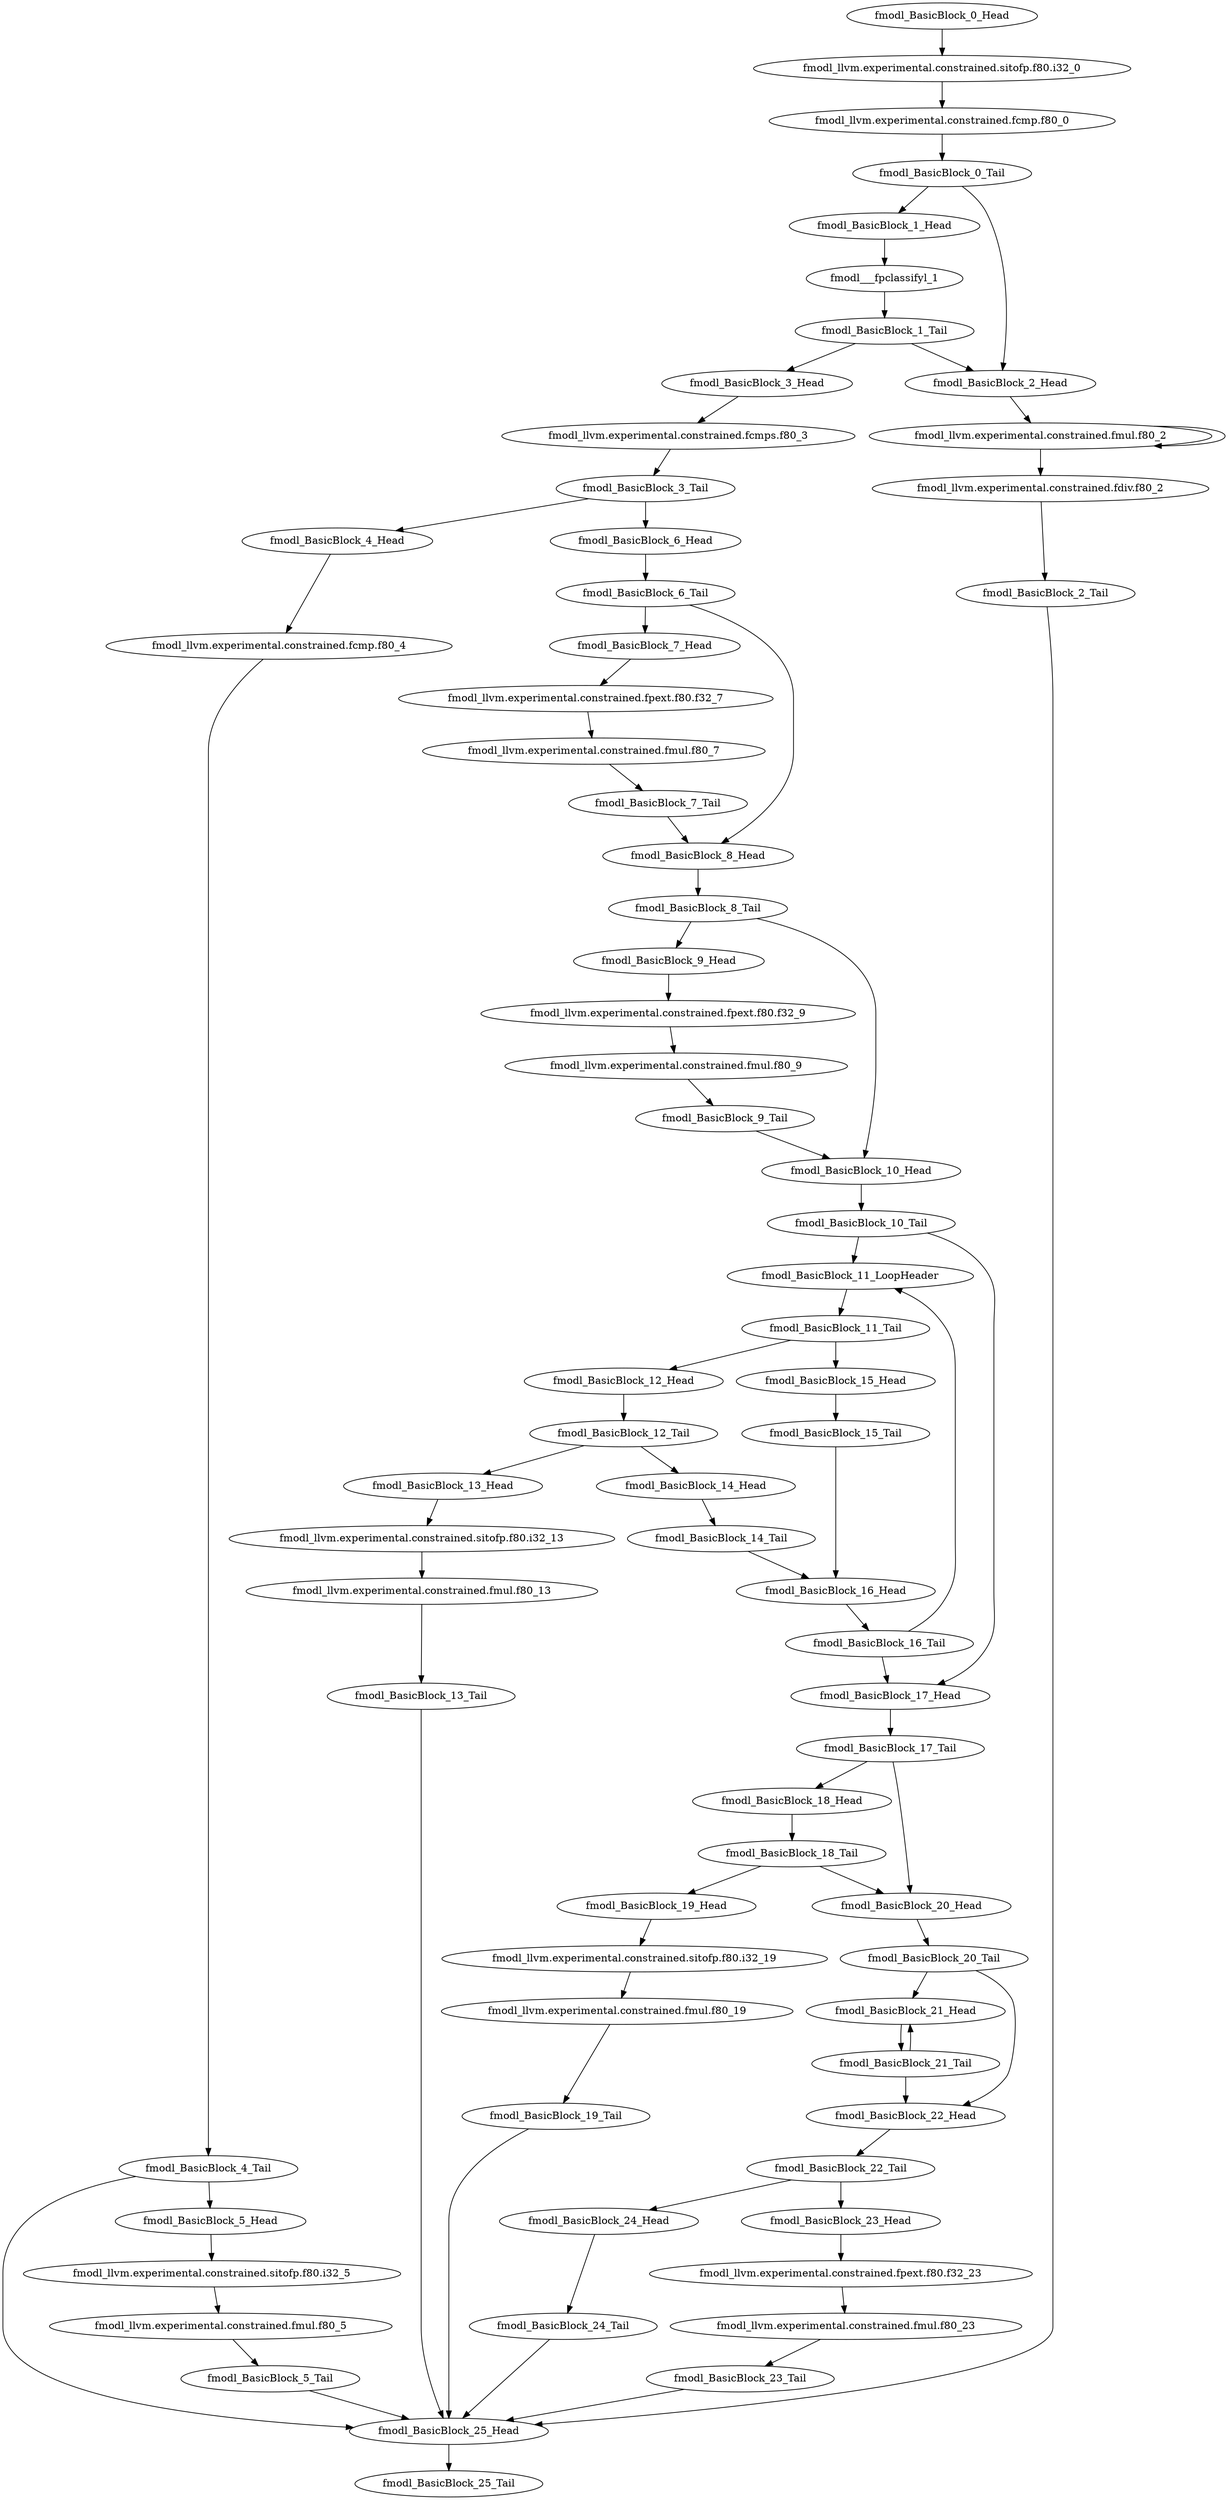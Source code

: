 digraph G {
    "fmodl_BasicBlock_1_Head" -> "fmodl___fpclassifyl_1"
    "fmodl_llvm.experimental.constrained.fmul.f80_13" -> "fmodl_BasicBlock_13_Tail"
    "fmodl_BasicBlock_13_Tail" -> "fmodl_BasicBlock_25_Head"
    "fmodl_BasicBlock_10_Head" -> "fmodl_BasicBlock_10_Tail"
    "fmodl_llvm.experimental.constrained.fmul.f80_9" -> "fmodl_BasicBlock_9_Tail"
    "fmodl_BasicBlock_9_Tail" -> "fmodl_BasicBlock_10_Head"
    "fmodl_BasicBlock_3_Head" -> "fmodl_llvm.experimental.constrained.fcmps.f80_3"
    "fmodl_BasicBlock_13_Head" -> "fmodl_llvm.experimental.constrained.sitofp.f80.i32_13"
    "fmodl_BasicBlock_10_Tail" -> "fmodl_BasicBlock_11_LoopHeader"
    "fmodl_BasicBlock_10_Tail" -> "fmodl_BasicBlock_17_Head"
    "fmodl_BasicBlock_14_Head" -> "fmodl_BasicBlock_14_Tail"
    "fmodl_llvm.experimental.constrained.fmul.f80_23" -> "fmodl_BasicBlock_23_Tail"
    "fmodl_llvm.experimental.constrained.sitofp.f80.i32_19" -> "fmodl_llvm.experimental.constrained.fmul.f80_19"
    "fmodl_BasicBlock_15_Head" -> "fmodl_BasicBlock_15_Tail"
    "fmodl_BasicBlock_21_Tail" -> "fmodl_BasicBlock_22_Head"
    "fmodl_BasicBlock_21_Tail" -> "fmodl_BasicBlock_21_Head"
    "fmodl_llvm.experimental.constrained.fmul.f80_19" -> "fmodl_BasicBlock_19_Tail"
    "fmodl_BasicBlock_19_Tail" -> "fmodl_BasicBlock_25_Head"
    "fmodl_BasicBlock_22_Head" -> "fmodl_BasicBlock_22_Tail"
    "fmodl_BasicBlock_8_Head" -> "fmodl_BasicBlock_8_Tail"
    "fmodl_BasicBlock_8_Tail" -> "fmodl_BasicBlock_10_Head"
    "fmodl_BasicBlock_8_Tail" -> "fmodl_BasicBlock_9_Head"
    "fmodl_llvm.experimental.constrained.sitofp.f80.i32_0" -> "fmodl_llvm.experimental.constrained.fcmp.f80_0"
    "fmodl_BasicBlock_19_Head" -> "fmodl_llvm.experimental.constrained.sitofp.f80.i32_19"
    "fmodl_llvm.experimental.constrained.fpext.f80.f32_23" -> "fmodl_llvm.experimental.constrained.fmul.f80_23"
    "fmodl_BasicBlock_12_Head" -> "fmodl_BasicBlock_12_Tail"
    "fmodl_BasicBlock_23_Tail" -> "fmodl_BasicBlock_25_Head"
    "fmodl_llvm.experimental.constrained.fmul.f80_7" -> "fmodl_BasicBlock_7_Tail"
    "fmodl_BasicBlock_7_Tail" -> "fmodl_BasicBlock_8_Head"
    "fmodl_BasicBlock_11_Tail" -> "fmodl_BasicBlock_15_Head"
    "fmodl_BasicBlock_11_Tail" -> "fmodl_BasicBlock_12_Head"
    "fmodl_BasicBlock_20_Head" -> "fmodl_BasicBlock_20_Tail"
    "fmodl_BasicBlock_0_Head" -> "fmodl_llvm.experimental.constrained.sitofp.f80.i32_0"
    "fmodl_llvm.experimental.constrained.fcmp.f80_0" -> "fmodl_BasicBlock_0_Tail"
    "fmodl_BasicBlock_21_Head" -> "fmodl_BasicBlock_21_Tail"
    "fmodl_BasicBlock_15_Tail" -> "fmodl_BasicBlock_16_Head"
    "fmodl_BasicBlock_22_Tail" -> "fmodl_BasicBlock_24_Head"
    "fmodl_BasicBlock_22_Tail" -> "fmodl_BasicBlock_23_Head"
    "fmodl_BasicBlock_25_Head" -> "fmodl_BasicBlock_25_Tail"
    "fmodl_BasicBlock_7_Head" -> "fmodl_llvm.experimental.constrained.fpext.f80.f32_7"
    "fmodl_llvm.experimental.constrained.fpext.f80.f32_7" -> "fmodl_llvm.experimental.constrained.fmul.f80_7"
    "fmodl_llvm.experimental.constrained.sitofp.f80.i32_13" -> "fmodl_llvm.experimental.constrained.fmul.f80_13"
    "fmodl___fpclassifyl_1" -> "fmodl_BasicBlock_1_Tail"
    "fmodl_BasicBlock_4_Tail" -> "fmodl_BasicBlock_25_Head"
    "fmodl_BasicBlock_4_Tail" -> "fmodl_BasicBlock_5_Head"
    "fmodl_BasicBlock_16_Head" -> "fmodl_BasicBlock_16_Tail"
    "fmodl_BasicBlock_2_Head" -> "fmodl_llvm.experimental.constrained.fmul.f80_2"
    "fmodl_BasicBlock_24_Head" -> "fmodl_BasicBlock_24_Tail"
    "fmodl_BasicBlock_11_LoopHeader" -> "fmodl_BasicBlock_11_Tail"
    "fmodl_BasicBlock_5_Head" -> "fmodl_llvm.experimental.constrained.sitofp.f80.i32_5"
    "fmodl_BasicBlock_9_Head" -> "fmodl_llvm.experimental.constrained.fpext.f80.f32_9"
    "fmodl_llvm.experimental.constrained.fpext.f80.f32_9" -> "fmodl_llvm.experimental.constrained.fmul.f80_9"
    "fmodl_BasicBlock_16_Tail" -> "fmodl_BasicBlock_11_LoopHeader"
    "fmodl_BasicBlock_16_Tail" -> "fmodl_BasicBlock_17_Head"
    "fmodl_BasicBlock_0_Tail" -> "fmodl_BasicBlock_1_Head"
    "fmodl_BasicBlock_0_Tail" -> "fmodl_BasicBlock_2_Head"
    "fmodl_llvm.experimental.constrained.fdiv.f80_2" -> "fmodl_BasicBlock_2_Tail"
    "fmodl_BasicBlock_3_Tail" -> "fmodl_BasicBlock_6_Head"
    "fmodl_BasicBlock_3_Tail" -> "fmodl_BasicBlock_4_Head"
    "fmodl_BasicBlock_20_Tail" -> "fmodl_BasicBlock_22_Head"
    "fmodl_BasicBlock_20_Tail" -> "fmodl_BasicBlock_21_Head"
    "fmodl_BasicBlock_17_Head" -> "fmodl_BasicBlock_17_Tail"
    "fmodl_BasicBlock_12_Tail" -> "fmodl_BasicBlock_13_Head"
    "fmodl_BasicBlock_12_Tail" -> "fmodl_BasicBlock_14_Head"
    "fmodl_BasicBlock_14_Tail" -> "fmodl_BasicBlock_16_Head"
    "fmodl_BasicBlock_6_Head" -> "fmodl_BasicBlock_6_Tail"
    "fmodl_BasicBlock_6_Tail" -> "fmodl_BasicBlock_8_Head"
    "fmodl_BasicBlock_6_Tail" -> "fmodl_BasicBlock_7_Head"
    "fmodl_BasicBlock_2_Tail" -> "fmodl_BasicBlock_25_Head"
    "fmodl_BasicBlock_4_Head" -> "fmodl_llvm.experimental.constrained.fcmp.f80_4"
    "fmodl_BasicBlock_5_Tail" -> "fmodl_BasicBlock_25_Head"
    "fmodl_BasicBlock_18_Tail" -> "fmodl_BasicBlock_19_Head"
    "fmodl_BasicBlock_18_Tail" -> "fmodl_BasicBlock_20_Head"
    "fmodl_BasicBlock_18_Head" -> "fmodl_BasicBlock_18_Tail"
    "fmodl_llvm.experimental.constrained.fmul.f80_5" -> "fmodl_BasicBlock_5_Tail"
    "fmodl_llvm.experimental.constrained.fmul.f80_2" -> "fmodl_llvm.experimental.constrained.fdiv.f80_2"
    "fmodl_llvm.experimental.constrained.fmul.f80_2" -> "fmodl_llvm.experimental.constrained.fmul.f80_2"
    "fmodl_llvm.experimental.constrained.sitofp.f80.i32_5" -> "fmodl_llvm.experimental.constrained.fmul.f80_5"
    "fmodl_llvm.experimental.constrained.fcmp.f80_4" -> "fmodl_BasicBlock_4_Tail"
    "fmodl_llvm.experimental.constrained.fcmps.f80_3" -> "fmodl_BasicBlock_3_Tail"
    "fmodl_BasicBlock_24_Tail" -> "fmodl_BasicBlock_25_Head"
    "fmodl_BasicBlock_23_Head" -> "fmodl_llvm.experimental.constrained.fpext.f80.f32_23"
    "fmodl_BasicBlock_1_Tail" -> "fmodl_BasicBlock_3_Head"
    "fmodl_BasicBlock_1_Tail" -> "fmodl_BasicBlock_2_Head"
    "fmodl_BasicBlock_17_Tail" -> "fmodl_BasicBlock_20_Head"
    "fmodl_BasicBlock_17_Tail" -> "fmodl_BasicBlock_18_Head"
}
